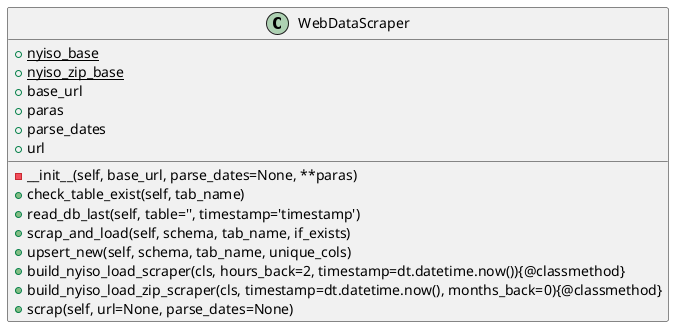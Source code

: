 @startuml
class WebDataScraper {
  {static} +nyiso_base
  {static} +nyiso_zip_base
  +base_url
  +paras
  +parse_dates
  +url
  -__init__(self, base_url, parse_dates=None, **paras)
  +check_table_exist(self, tab_name)
  +read_db_last(self, table='', timestamp='timestamp')
  +scrap_and_load(self, schema, tab_name, if_exists)
  +upsert_new(self, schema, tab_name, unique_cols)
  +build_nyiso_load_scraper(cls, hours_back=2, timestamp=dt.datetime.now()){@classmethod}
  +build_nyiso_load_zip_scraper(cls, timestamp=dt.datetime.now(), months_back=0){@classmethod}
  +scrap(self, url=None, parse_dates=None)
}

@enduml
